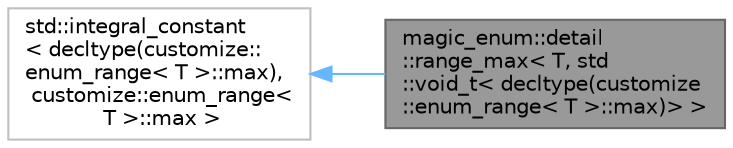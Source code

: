 digraph "magic_enum::detail::range_max&lt; T, std::void_t&lt; decltype(customize::enum_range&lt; T &gt;::max)&gt; &gt;"
{
 // LATEX_PDF_SIZE
  bgcolor="transparent";
  edge [fontname=Helvetica,fontsize=10,labelfontname=Helvetica,labelfontsize=10];
  node [fontname=Helvetica,fontsize=10,shape=box,height=0.2,width=0.4];
  rankdir="LR";
  Node1 [id="Node000001",label="magic_enum::detail\l::range_max\< T, std\l::void_t\< decltype(customize\l::enum_range\< T \>::max)\> \>",height=0.2,width=0.4,color="gray40", fillcolor="grey60", style="filled", fontcolor="black",tooltip=" "];
  Node2 -> Node1 [id="edge1_Node000001_Node000002",dir="back",color="steelblue1",style="solid",tooltip=" "];
  Node2 [id="Node000002",label="std::integral_constant\l\< decltype(customize::\lenum_range\< T \>::max),\l customize::enum_range\<\l T \>::max \>",height=0.2,width=0.4,color="grey75", fillcolor="white", style="filled",tooltip=" "];
}
